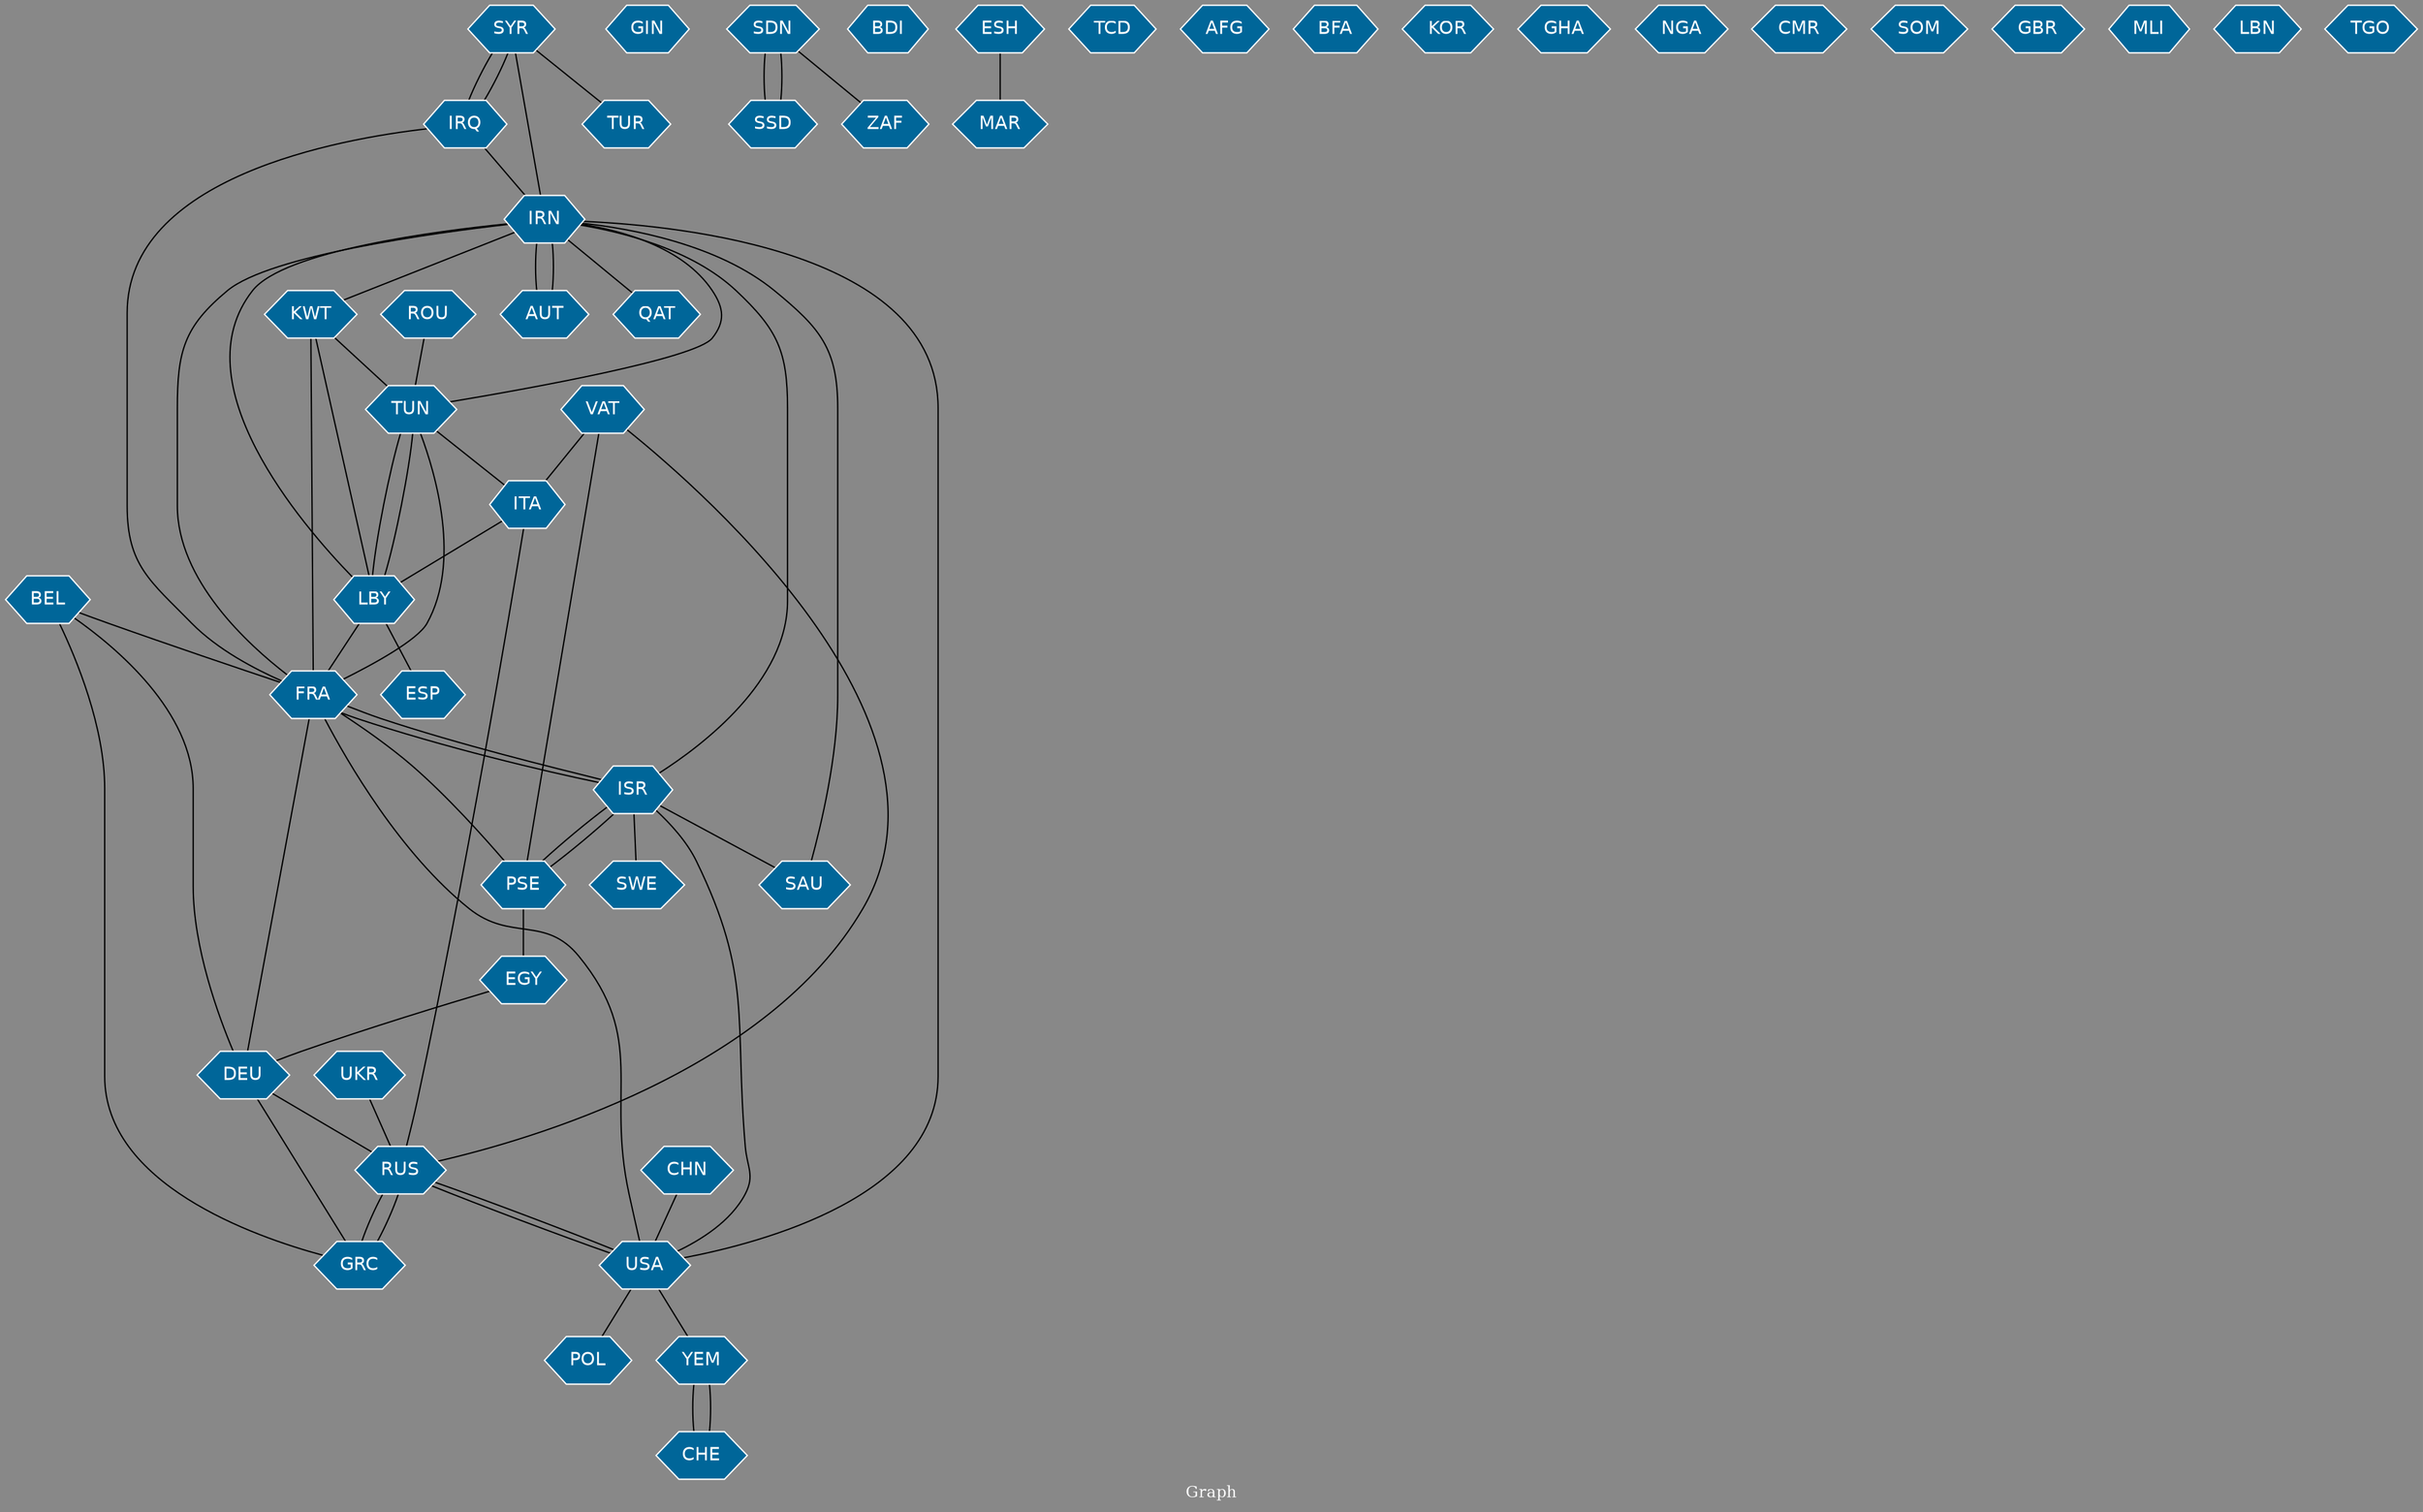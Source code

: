// Countries together in item graph
graph {
	graph [bgcolor="#888888" fontcolor=white fontsize=12 label="Graph" outputorder=edgesfirst overlap=prism]
	node [color=white fillcolor="#006699" fontcolor=white fontname=Helvetica shape=hexagon style=filled]
	edge [arrowhead=open color=black fontcolor=white fontname=Courier fontsize=12]
		SYR [label=SYR]
		ISR [label=ISR]
		GRC [label=GRC]
		GIN [label=GIN]
		SDN [label=SDN]
		SSD [label=SSD]
		CHN [label=CHN]
		POL [label=POL]
		IRQ [label=IRQ]
		IRN [label=IRN]
		TUR [label=TUR]
		CHE [label=CHE]
		YEM [label=YEM]
		LBY [label=LBY]
		BDI [label=BDI]
		TUN [label=TUN]
		DEU [label=DEU]
		ESH [label=ESH]
		FRA [label=FRA]
		EGY [label=EGY]
		TCD [label=TCD]
		USA [label=USA]
		MAR [label=MAR]
		VAT [label=VAT]
		ITA [label=ITA]
		RUS [label=RUS]
		AUT [label=AUT]
		PSE [label=PSE]
		BEL [label=BEL]
		ESP [label=ESP]
		AFG [label=AFG]
		BFA [label=BFA]
		KOR [label=KOR]
		GHA [label=GHA]
		QAT [label=QAT]
		SWE [label=SWE]
		ZAF [label=ZAF]
		NGA [label=NGA]
		CMR [label=CMR]
		SOM [label=SOM]
		UKR [label=UKR]
		GBR [label=GBR]
		MLI [label=MLI]
		SAU [label=SAU]
		KWT [label=KWT]
		LBN [label=LBN]
		ROU [label=ROU]
		TGO [label=TGO]
			LBY -- KWT [weight=1]
			GRC -- RUS [weight=1]
			USA -- ISR [weight=1]
			TUN -- ITA [weight=1]
			SYR -- IRQ [weight=1]
			PSE -- FRA [weight=2]
			ITA -- RUS [weight=1]
			SYR -- TUR [weight=2]
			UKR -- RUS [weight=1]
			IRN -- USA [weight=1]
			IRQ -- IRN [weight=1]
			CHN -- USA [weight=1]
			LBY -- IRN [weight=1]
			FRA -- USA [weight=1]
			ISR -- SAU [weight=1]
			ISR -- FRA [weight=1]
			VAT -- PSE [weight=1]
			IRN -- KWT [weight=1]
			CHE -- YEM [weight=3]
			USA -- POL [weight=1]
			LBY -- FRA [weight=1]
			FRA -- IRQ [weight=1]
			SDN -- ZAF [weight=1]
			KWT -- TUN [weight=1]
			LBY -- TUN [weight=2]
			ITA -- LBY [weight=1]
			ISR -- PSE [weight=2]
			GRC -- DEU [weight=1]
			ROU -- TUN [weight=1]
			EGY -- DEU [weight=1]
			TUN -- LBY [weight=3]
			LBY -- ESP [weight=1]
			DEU -- RUS [weight=1]
			ESH -- MAR [weight=1]
			IRN -- QAT [weight=1]
			IRN -- TUN [weight=1]
			IRN -- AUT [weight=1]
			VAT -- ITA [weight=1]
			IRN -- FRA [weight=1]
			PSE -- EGY [weight=1]
			ISR -- IRN [weight=1]
			RUS -- USA [weight=1]
			BEL -- GRC [weight=1]
			USA -- RUS [weight=1]
			BEL -- FRA [weight=1]
			IRQ -- SYR [weight=2]
			PSE -- ISR [weight=3]
			VAT -- RUS [weight=1]
			SDN -- SSD [weight=2]
			USA -- YEM [weight=1]
			FRA -- ISR [weight=1]
			AUT -- IRN [weight=1]
			IRN -- SYR [weight=1]
			KWT -- FRA [weight=1]
			SAU -- IRN [weight=1]
			SSD -- SDN [weight=1]
			YEM -- CHE [weight=1]
			FRA -- DEU [weight=1]
			FRA -- TUN [weight=1]
			BEL -- DEU [weight=1]
			RUS -- GRC [weight=1]
			ISR -- SWE [weight=1]
}